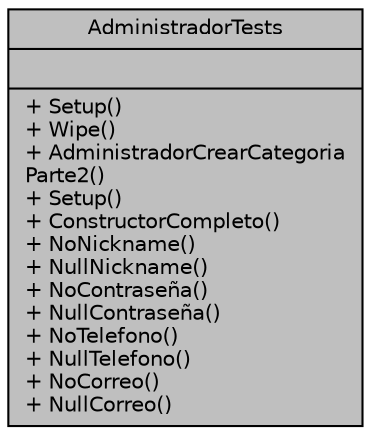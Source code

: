 digraph "AdministradorTests"
{
 // INTERACTIVE_SVG=YES
 // LATEX_PDF_SIZE
  edge [fontname="Helvetica",fontsize="10",labelfontname="Helvetica",labelfontsize="10"];
  node [fontname="Helvetica",fontsize="10",shape=record];
  Node1 [label="{AdministradorTests\n||+ Setup()\l+ Wipe()\l+ AdministradorCrearCategoria\lParte2()\l+ Setup()\l+ ConstructorCompleto()\l+ NoNickname()\l+ NullNickname()\l+ NoContraseña()\l+ NullContraseña()\l+ NoTelefono()\l+ NullTelefono()\l+ NoCorreo()\l+ NullCorreo()\l}",height=0.2,width=0.4,color="black", fillcolor="grey75", style="filled", fontcolor="black",tooltip="Tests de la clase Administrador"];
}
